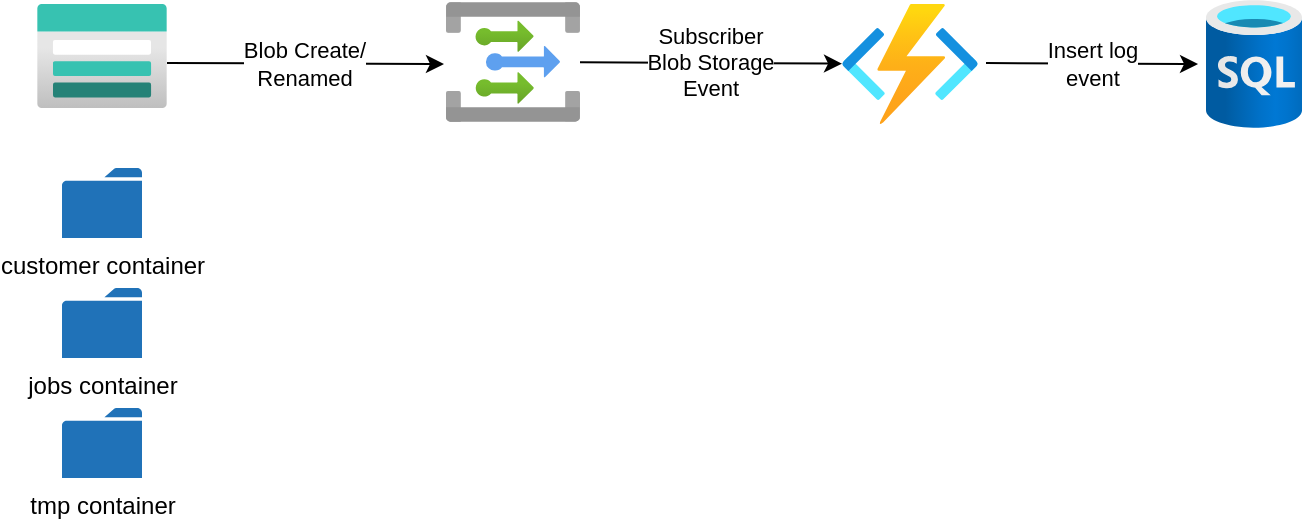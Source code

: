 <mxfile version="13.11.0" type="device"><diagram id="Ht1M8jgEwFfnCIfOTk4-" name="Page-1"><mxGraphModel dx="1422" dy="794" grid="1" gridSize="10" guides="1" tooltips="1" connect="1" arrows="1" fold="1" page="1" pageScale="1" pageWidth="1169" pageHeight="827" math="0" shadow="0"><root><mxCell id="0"/><mxCell id="1" parent="0"/><mxCell id="qJs5WHI7HEJr6B3qwa4i-1" value="" style="aspect=fixed;html=1;points=[];align=center;image;fontSize=12;image=img/lib/azure2/databases/SQL_Database.svg;" vertex="1" parent="1"><mxGeometry x="720" y="336" width="48" height="64" as="geometry"/></mxCell><mxCell id="qJs5WHI7HEJr6B3qwa4i-15" value="" style="edgeStyle=none;rounded=0;orthogonalLoop=1;jettySize=auto;html=1;align=center;" edge="1" parent="1" source="qJs5WHI7HEJr6B3qwa4i-2" target="qJs5WHI7HEJr6B3qwa4i-3"><mxGeometry relative="1" as="geometry"/></mxCell><mxCell id="qJs5WHI7HEJr6B3qwa4i-17" value="Subscriber&lt;br&gt;Blob Storage&lt;br&gt;Event" style="edgeLabel;html=1;align=center;verticalAlign=middle;resizable=0;points=[];" vertex="1" connectable="0" parent="qJs5WHI7HEJr6B3qwa4i-15"><mxGeometry x="0.204" y="1" relative="1" as="geometry"><mxPoint x="-14" as="offset"/></mxGeometry></mxCell><mxCell id="qJs5WHI7HEJr6B3qwa4i-2" value="" style="aspect=fixed;html=1;points=[];align=center;image;fontSize=12;image=img/lib/azure2/integration/Event_Grid_Topics.svg;" vertex="1" parent="1"><mxGeometry x="340" y="337" width="67" height="60" as="geometry"/></mxCell><mxCell id="qJs5WHI7HEJr6B3qwa4i-3" value="" style="aspect=fixed;html=1;points=[];align=center;image;fontSize=12;image=img/lib/azure2/iot/Function_Apps.svg;" vertex="1" parent="1"><mxGeometry x="538" y="338" width="68" height="60" as="geometry"/></mxCell><mxCell id="qJs5WHI7HEJr6B3qwa4i-4" value="" style="aspect=fixed;html=1;points=[];align=center;image;fontSize=12;image=img/lib/azure2/storage/Storage_Accounts.svg;" vertex="1" parent="1"><mxGeometry x="135.5" y="338" width="65" height="52" as="geometry"/></mxCell><mxCell id="qJs5WHI7HEJr6B3qwa4i-5" value="customer container" style="pointerEvents=1;shadow=0;dashed=0;html=1;strokeColor=none;labelPosition=center;verticalLabelPosition=bottom;verticalAlign=top;outlineConnect=0;align=center;shape=mxgraph.office.concepts.folder;fillColor=#2072B8;" vertex="1" parent="1"><mxGeometry x="148" y="420" width="40" height="35" as="geometry"/></mxCell><mxCell id="qJs5WHI7HEJr6B3qwa4i-6" value="jobs container" style="pointerEvents=1;shadow=0;dashed=0;html=1;strokeColor=none;labelPosition=center;verticalLabelPosition=bottom;verticalAlign=top;outlineConnect=0;align=center;shape=mxgraph.office.concepts.folder;fillColor=#2072B8;" vertex="1" parent="1"><mxGeometry x="148" y="480" width="40" height="35" as="geometry"/></mxCell><mxCell id="qJs5WHI7HEJr6B3qwa4i-7" value="tmp container" style="pointerEvents=1;shadow=0;dashed=0;html=1;strokeColor=none;labelPosition=center;verticalLabelPosition=bottom;verticalAlign=top;outlineConnect=0;align=center;shape=mxgraph.office.concepts.folder;fillColor=#2072B8;" vertex="1" parent="1"><mxGeometry x="148" y="540" width="40" height="35" as="geometry"/></mxCell><mxCell id="qJs5WHI7HEJr6B3qwa4i-16" value="Blob Create/&lt;br&gt;Renamed" style="edgeStyle=none;rounded=0;orthogonalLoop=1;jettySize=auto;html=1;entryX=-0.015;entryY=0.517;entryDx=0;entryDy=0;entryPerimeter=0;" edge="1" parent="1" target="qJs5WHI7HEJr6B3qwa4i-2"><mxGeometry relative="1" as="geometry"><mxPoint x="200.5" y="367.5" as="sourcePoint"/><mxPoint x="303.5" y="367.5" as="targetPoint"/></mxGeometry></mxCell><mxCell id="qJs5WHI7HEJr6B3qwa4i-18" value="Insert log&lt;br&gt;event" style="endArrow=classic;html=1;align=center;entryX=-0.083;entryY=0.5;entryDx=0;entryDy=0;entryPerimeter=0;" edge="1" parent="1" target="qJs5WHI7HEJr6B3qwa4i-1"><mxGeometry width="50" height="50" relative="1" as="geometry"><mxPoint x="610" y="367.5" as="sourcePoint"/><mxPoint x="680" y="367.5" as="targetPoint"/></mxGeometry></mxCell></root></mxGraphModel></diagram></mxfile>